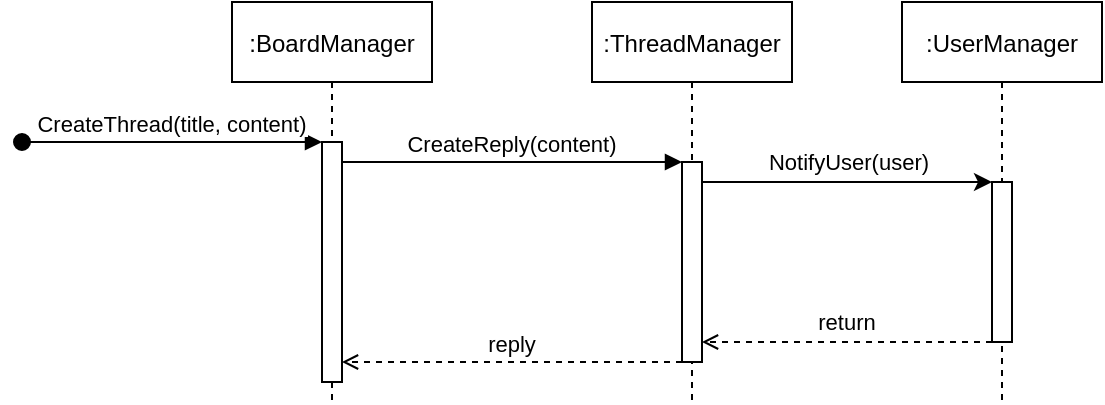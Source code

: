 <mxfile version="13.3.9" type="device"><diagram id="kgpKYQtTHZ0yAKxKKP6v" name="Page-1"><mxGraphModel dx="813" dy="470" grid="1" gridSize="10" guides="1" tooltips="1" connect="1" arrows="1" fold="1" page="1" pageScale="1" pageWidth="850" pageHeight="1100" math="0" shadow="0"><root><mxCell id="0"/><mxCell id="1" parent="0"/><mxCell id="3nuBFxr9cyL0pnOWT2aG-1" value=":BoardManager" style="shape=umlLifeline;perimeter=lifelinePerimeter;container=1;collapsible=0;recursiveResize=0;rounded=0;shadow=0;strokeWidth=1;" parent="1" vertex="1"><mxGeometry x="295" y="80" width="100" height="200" as="geometry"/></mxCell><mxCell id="3nuBFxr9cyL0pnOWT2aG-2" value="" style="points=[];perimeter=orthogonalPerimeter;rounded=0;shadow=0;strokeWidth=1;" parent="3nuBFxr9cyL0pnOWT2aG-1" vertex="1"><mxGeometry x="45" y="70" width="10" height="120" as="geometry"/></mxCell><mxCell id="3nuBFxr9cyL0pnOWT2aG-3" value="CreateThread(title, content)" style="verticalAlign=bottom;startArrow=oval;endArrow=block;startSize=8;shadow=0;strokeWidth=1;" parent="3nuBFxr9cyL0pnOWT2aG-1" target="3nuBFxr9cyL0pnOWT2aG-2" edge="1"><mxGeometry relative="1" as="geometry"><mxPoint x="-105" y="70" as="sourcePoint"/></mxGeometry></mxCell><mxCell id="3nuBFxr9cyL0pnOWT2aG-5" value=":ThreadManager" style="shape=umlLifeline;perimeter=lifelinePerimeter;container=1;collapsible=0;recursiveResize=0;rounded=0;shadow=0;strokeWidth=1;" parent="1" vertex="1"><mxGeometry x="475" y="80" width="100" height="200" as="geometry"/></mxCell><mxCell id="3nuBFxr9cyL0pnOWT2aG-6" value="" style="points=[];perimeter=orthogonalPerimeter;rounded=0;shadow=0;strokeWidth=1;" parent="3nuBFxr9cyL0pnOWT2aG-5" vertex="1"><mxGeometry x="45" y="80" width="10" height="100" as="geometry"/></mxCell><mxCell id="3nuBFxr9cyL0pnOWT2aG-7" value="reply" style="verticalAlign=bottom;endArrow=open;dashed=1;endSize=6;shadow=0;strokeWidth=1;" parent="1" source="3nuBFxr9cyL0pnOWT2aG-6" target="3nuBFxr9cyL0pnOWT2aG-2" edge="1"><mxGeometry relative="1" as="geometry"><mxPoint x="450" y="236" as="targetPoint"/><Array as="points"><mxPoint x="490" y="260"/></Array></mxGeometry></mxCell><mxCell id="3nuBFxr9cyL0pnOWT2aG-8" value="CreateReply(content)" style="verticalAlign=bottom;endArrow=block;shadow=0;strokeWidth=1;" parent="1" source="3nuBFxr9cyL0pnOWT2aG-2" target="3nuBFxr9cyL0pnOWT2aG-6" edge="1"><mxGeometry relative="1" as="geometry"><mxPoint x="450" y="160" as="sourcePoint"/><Array as="points"><mxPoint x="480" y="160"/></Array></mxGeometry></mxCell><mxCell id="S8RLNrupMeEhcZWBtOfr-7" value=":UserManager" style="shape=umlLifeline;perimeter=lifelinePerimeter;container=1;collapsible=0;recursiveResize=0;rounded=0;shadow=0;strokeWidth=1;" vertex="1" parent="1"><mxGeometry x="630" y="80" width="100" height="200" as="geometry"/></mxCell><mxCell id="S8RLNrupMeEhcZWBtOfr-8" value="" style="points=[];perimeter=orthogonalPerimeter;rounded=0;shadow=0;strokeWidth=1;" vertex="1" parent="S8RLNrupMeEhcZWBtOfr-7"><mxGeometry x="45" y="90" width="10" height="80" as="geometry"/></mxCell><mxCell id="S8RLNrupMeEhcZWBtOfr-9" value="" style="endArrow=classic;html=1;" edge="1" parent="1" source="3nuBFxr9cyL0pnOWT2aG-6" target="S8RLNrupMeEhcZWBtOfr-8"><mxGeometry width="50" height="50" relative="1" as="geometry"><mxPoint x="580" y="210" as="sourcePoint"/><mxPoint x="630" y="160" as="targetPoint"/><Array as="points"><mxPoint x="560" y="170"/></Array></mxGeometry></mxCell><mxCell id="S8RLNrupMeEhcZWBtOfr-10" value="NotifyUser(user)" style="edgeLabel;html=1;align=center;verticalAlign=middle;resizable=0;points=[];" vertex="1" connectable="0" parent="S8RLNrupMeEhcZWBtOfr-9"><mxGeometry x="-0.112" y="1" relative="1" as="geometry"><mxPoint x="8.21" y="-9" as="offset"/></mxGeometry></mxCell><mxCell id="S8RLNrupMeEhcZWBtOfr-11" value="" style="endArrow=open;html=1;dashed=1;endFill=0;" edge="1" parent="1" source="S8RLNrupMeEhcZWBtOfr-8" target="3nuBFxr9cyL0pnOWT2aG-6"><mxGeometry width="50" height="50" relative="1" as="geometry"><mxPoint x="590" y="260" as="sourcePoint"/><mxPoint x="640" y="210" as="targetPoint"/><Array as="points"><mxPoint x="620" y="250"/></Array></mxGeometry></mxCell><mxCell id="S8RLNrupMeEhcZWBtOfr-12" value="return" style="edgeLabel;html=1;align=center;verticalAlign=middle;resizable=0;points=[];" vertex="1" connectable="0" parent="S8RLNrupMeEhcZWBtOfr-11"><mxGeometry x="0.009" y="1" relative="1" as="geometry"><mxPoint y="-11" as="offset"/></mxGeometry></mxCell></root></mxGraphModel></diagram></mxfile>